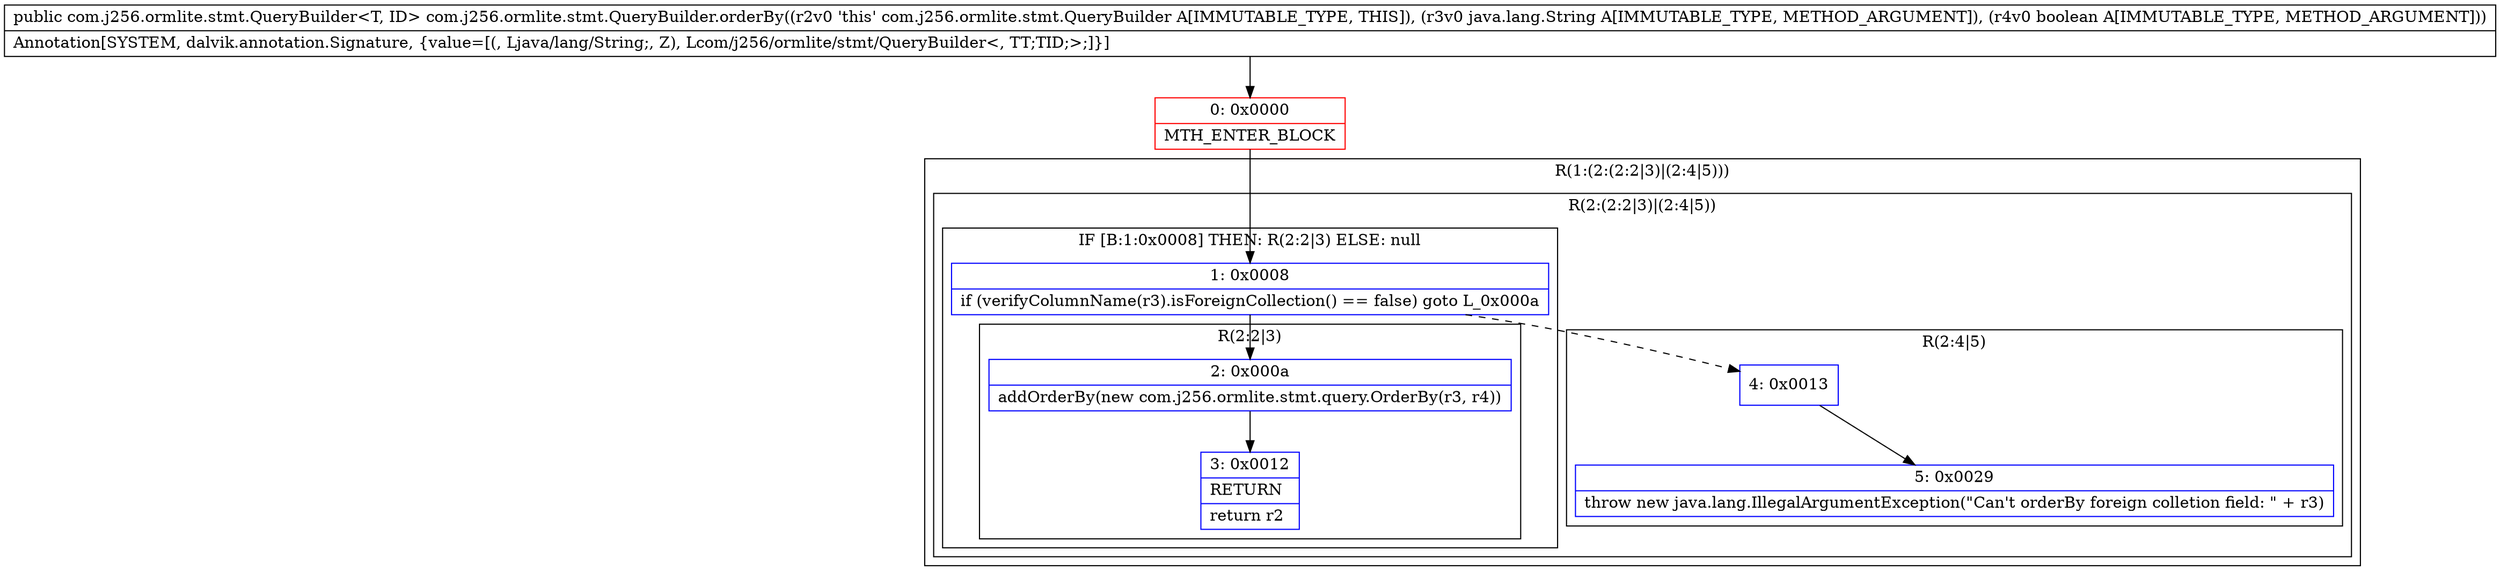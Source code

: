 digraph "CFG forcom.j256.ormlite.stmt.QueryBuilder.orderBy(Ljava\/lang\/String;Z)Lcom\/j256\/ormlite\/stmt\/QueryBuilder;" {
subgraph cluster_Region_1382585061 {
label = "R(1:(2:(2:2|3)|(2:4|5)))";
node [shape=record,color=blue];
subgraph cluster_Region_438684189 {
label = "R(2:(2:2|3)|(2:4|5))";
node [shape=record,color=blue];
subgraph cluster_IfRegion_548878638 {
label = "IF [B:1:0x0008] THEN: R(2:2|3) ELSE: null";
node [shape=record,color=blue];
Node_1 [shape=record,label="{1\:\ 0x0008|if (verifyColumnName(r3).isForeignCollection() == false) goto L_0x000a\l}"];
subgraph cluster_Region_375699242 {
label = "R(2:2|3)";
node [shape=record,color=blue];
Node_2 [shape=record,label="{2\:\ 0x000a|addOrderBy(new com.j256.ormlite.stmt.query.OrderBy(r3, r4))\l}"];
Node_3 [shape=record,label="{3\:\ 0x0012|RETURN\l|return r2\l}"];
}
}
subgraph cluster_Region_913593 {
label = "R(2:4|5)";
node [shape=record,color=blue];
Node_4 [shape=record,label="{4\:\ 0x0013}"];
Node_5 [shape=record,label="{5\:\ 0x0029|throw new java.lang.IllegalArgumentException(\"Can't orderBy foreign colletion field: \" + r3)\l}"];
}
}
}
Node_0 [shape=record,color=red,label="{0\:\ 0x0000|MTH_ENTER_BLOCK\l}"];
MethodNode[shape=record,label="{public com.j256.ormlite.stmt.QueryBuilder\<T, ID\> com.j256.ormlite.stmt.QueryBuilder.orderBy((r2v0 'this' com.j256.ormlite.stmt.QueryBuilder A[IMMUTABLE_TYPE, THIS]), (r3v0 java.lang.String A[IMMUTABLE_TYPE, METHOD_ARGUMENT]), (r4v0 boolean A[IMMUTABLE_TYPE, METHOD_ARGUMENT]))  | Annotation[SYSTEM, dalvik.annotation.Signature, \{value=[(, Ljava\/lang\/String;, Z), Lcom\/j256\/ormlite\/stmt\/QueryBuilder\<, TT;TID;\>;]\}]\l}"];
MethodNode -> Node_0;
Node_1 -> Node_2;
Node_1 -> Node_4[style=dashed];
Node_2 -> Node_3;
Node_4 -> Node_5;
Node_0 -> Node_1;
}


